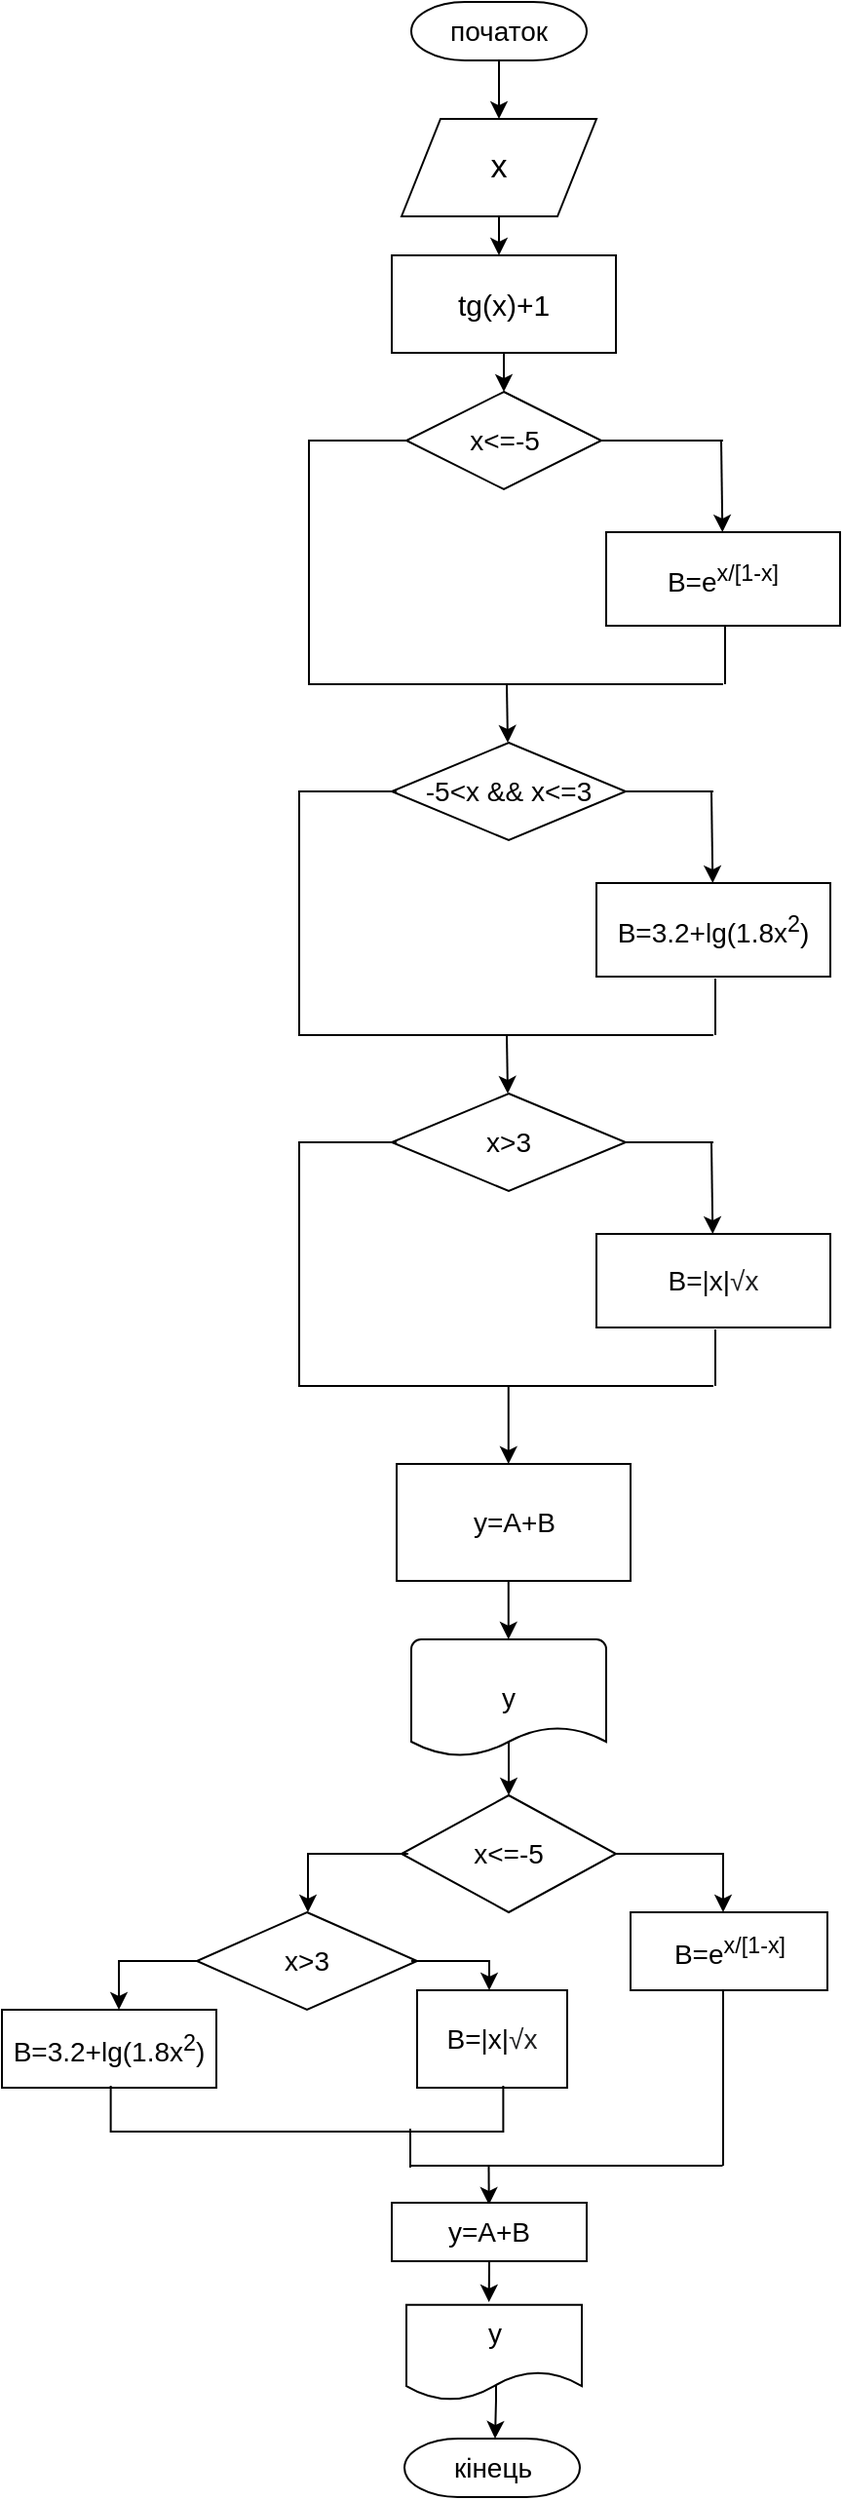 <mxfile version="15.2.9" type="github">
  <diagram id="C5RBs43oDa-KdzZeNtuy" name="Page-1">
    <mxGraphModel dx="716" dy="377" grid="1" gridSize="10" guides="1" tooltips="1" connect="1" arrows="1" fold="1" page="1" pageScale="1" pageWidth="827" pageHeight="1169" math="0" shadow="0">
      <root>
        <mxCell id="WIyWlLk6GJQsqaUBKTNV-0" />
        <mxCell id="WIyWlLk6GJQsqaUBKTNV-1" parent="WIyWlLk6GJQsqaUBKTNV-0" />
        <mxCell id="QMK6GjVbl7aEqdqEtqhH-12" value="" style="edgeStyle=orthogonalEdgeStyle;rounded=0;orthogonalLoop=1;jettySize=auto;html=1;" edge="1" parent="WIyWlLk6GJQsqaUBKTNV-1" source="QMK6GjVbl7aEqdqEtqhH-4">
          <mxGeometry relative="1" as="geometry">
            <mxPoint x="405" y="70" as="targetPoint" />
            <Array as="points">
              <mxPoint x="405" y="40" />
              <mxPoint x="405" y="40" />
            </Array>
          </mxGeometry>
        </mxCell>
        <mxCell id="QMK6GjVbl7aEqdqEtqhH-4" value="початок" style="strokeWidth=1;html=1;shape=mxgraph.flowchart.terminator;whiteSpace=wrap;fontSize=14;" vertex="1" parent="WIyWlLk6GJQsqaUBKTNV-1">
          <mxGeometry x="360" y="10" width="90" height="30" as="geometry" />
        </mxCell>
        <mxCell id="QMK6GjVbl7aEqdqEtqhH-16" value="" style="edgeStyle=orthogonalEdgeStyle;rounded=0;orthogonalLoop=1;jettySize=auto;html=1;" edge="1" parent="WIyWlLk6GJQsqaUBKTNV-1" source="QMK6GjVbl7aEqdqEtqhH-14">
          <mxGeometry relative="1" as="geometry">
            <mxPoint x="405" y="140" as="targetPoint" />
          </mxGeometry>
        </mxCell>
        <mxCell id="QMK6GjVbl7aEqdqEtqhH-14" value="x" style="shape=parallelogram;perimeter=parallelogramPerimeter;whiteSpace=wrap;html=1;fixedSize=1;fontSize=17;" vertex="1" parent="WIyWlLk6GJQsqaUBKTNV-1">
          <mxGeometry x="355" y="70" width="100" height="50" as="geometry" />
        </mxCell>
        <mxCell id="QMK6GjVbl7aEqdqEtqhH-26" value="" style="edgeStyle=orthogonalEdgeStyle;rounded=0;orthogonalLoop=1;jettySize=auto;html=1;" edge="1" parent="WIyWlLk6GJQsqaUBKTNV-1" source="QMK6GjVbl7aEqdqEtqhH-20">
          <mxGeometry relative="1" as="geometry">
            <mxPoint x="407.5" y="210" as="targetPoint" />
          </mxGeometry>
        </mxCell>
        <mxCell id="QMK6GjVbl7aEqdqEtqhH-20" value="tg(x)+1" style="rounded=0;whiteSpace=wrap;html=1;fontSize=15;" vertex="1" parent="WIyWlLk6GJQsqaUBKTNV-1">
          <mxGeometry x="350" y="140" width="115" height="50" as="geometry" />
        </mxCell>
        <mxCell id="QMK6GjVbl7aEqdqEtqhH-28" value="x&amp;lt;=-5" style="rhombus;whiteSpace=wrap;html=1;fontSize=14;" vertex="1" parent="WIyWlLk6GJQsqaUBKTNV-1">
          <mxGeometry x="357.5" y="210" width="100" height="50" as="geometry" />
        </mxCell>
        <mxCell id="QMK6GjVbl7aEqdqEtqhH-32" value="" style="strokeWidth=1;html=1;shape=mxgraph.flowchart.annotation_1;align=left;pointerEvents=1;" vertex="1" parent="WIyWlLk6GJQsqaUBKTNV-1">
          <mxGeometry x="307.5" y="235" width="50" height="125" as="geometry" />
        </mxCell>
        <mxCell id="QMK6GjVbl7aEqdqEtqhH-33" value="" style="line;strokeWidth=1;html=1;" vertex="1" parent="WIyWlLk6GJQsqaUBKTNV-1">
          <mxGeometry x="357.5" y="355" width="162.5" height="10" as="geometry" />
        </mxCell>
        <mxCell id="QMK6GjVbl7aEqdqEtqhH-34" value="" style="line;strokeWidth=1;html=1;" vertex="1" parent="WIyWlLk6GJQsqaUBKTNV-1">
          <mxGeometry x="457.5" y="230" width="62.5" height="10" as="geometry" />
        </mxCell>
        <mxCell id="QMK6GjVbl7aEqdqEtqhH-35" value="" style="endArrow=classic;html=1;" edge="1" parent="WIyWlLk6GJQsqaUBKTNV-1" target="QMK6GjVbl7aEqdqEtqhH-38">
          <mxGeometry width="50" height="50" relative="1" as="geometry">
            <mxPoint x="519" y="235" as="sourcePoint" />
            <mxPoint x="519" y="270" as="targetPoint" />
          </mxGeometry>
        </mxCell>
        <mxCell id="QMK6GjVbl7aEqdqEtqhH-37" value="" style="line;strokeWidth=1;html=1;labelBackgroundColor=#ffffff;verticalAlign=top;rotation=90;" vertex="1" parent="WIyWlLk6GJQsqaUBKTNV-1">
          <mxGeometry x="504" y="338" width="34" height="10" as="geometry" />
        </mxCell>
        <mxCell id="QMK6GjVbl7aEqdqEtqhH-38" value="B=e&lt;sup&gt;x/[1-x]&lt;/sup&gt;" style="rounded=0;whiteSpace=wrap;html=1;labelBackgroundColor=#ffffff;strokeWidth=1;verticalAlign=middle;fontSize=14;" vertex="1" parent="WIyWlLk6GJQsqaUBKTNV-1">
          <mxGeometry x="460" y="282" width="120" height="48" as="geometry" />
        </mxCell>
        <mxCell id="QMK6GjVbl7aEqdqEtqhH-40" value="" style="shape=image;html=1;verticalAlign=top;verticalLabelPosition=bottom;labelBackgroundColor=#ffffff;imageAspect=0;aspect=fixed;image=https://cdn4.iconfinder.com/data/icons/ionicons/512/icon-ios7-plus-empty-128.png;fontSize=14;strokeWidth=1;" vertex="1" parent="WIyWlLk6GJQsqaUBKTNV-1">
          <mxGeometry x="454" y="218" width="21" height="21" as="geometry" />
        </mxCell>
        <mxCell id="QMK6GjVbl7aEqdqEtqhH-41" value="" style="shape=image;html=1;verticalAlign=top;verticalLabelPosition=bottom;labelBackgroundColor=#ffffff;imageAspect=0;aspect=fixed;image=https://cdn4.iconfinder.com/data/icons/ionicons/512/icon-ios7-minus-empty-128.png;fontSize=14;strokeWidth=1;perimeterSpacing=1;" vertex="1" parent="WIyWlLk6GJQsqaUBKTNV-1">
          <mxGeometry x="343" y="218" width="20" height="20" as="geometry" />
        </mxCell>
        <mxCell id="QMK6GjVbl7aEqdqEtqhH-45" value="" style="endArrow=classic;html=1;fontSize=14;" edge="1" parent="WIyWlLk6GJQsqaUBKTNV-1">
          <mxGeometry width="50" height="50" relative="1" as="geometry">
            <mxPoint x="409" y="360" as="sourcePoint" />
            <mxPoint x="409.5" y="390" as="targetPoint" />
          </mxGeometry>
        </mxCell>
        <mxCell id="QMK6GjVbl7aEqdqEtqhH-47" value="-5&amp;lt;x &amp;amp;&amp;amp; x&amp;lt;=3" style="rhombus;whiteSpace=wrap;html=1;fontSize=14;" vertex="1" parent="WIyWlLk6GJQsqaUBKTNV-1">
          <mxGeometry x="350" y="390" width="120" height="50" as="geometry" />
        </mxCell>
        <mxCell id="QMK6GjVbl7aEqdqEtqhH-48" value="" style="strokeWidth=1;html=1;shape=mxgraph.flowchart.annotation_1;align=left;pointerEvents=1;" vertex="1" parent="WIyWlLk6GJQsqaUBKTNV-1">
          <mxGeometry x="302.5" y="415" width="50" height="125" as="geometry" />
        </mxCell>
        <mxCell id="QMK6GjVbl7aEqdqEtqhH-49" value="" style="line;strokeWidth=1;html=1;" vertex="1" parent="WIyWlLk6GJQsqaUBKTNV-1">
          <mxGeometry x="352.5" y="535" width="162.5" height="10" as="geometry" />
        </mxCell>
        <mxCell id="QMK6GjVbl7aEqdqEtqhH-50" value="" style="line;strokeWidth=1;html=1;" vertex="1" parent="WIyWlLk6GJQsqaUBKTNV-1">
          <mxGeometry x="470" y="410" width="45" height="10" as="geometry" />
        </mxCell>
        <mxCell id="QMK6GjVbl7aEqdqEtqhH-51" value="" style="endArrow=classic;html=1;" edge="1" parent="WIyWlLk6GJQsqaUBKTNV-1" target="QMK6GjVbl7aEqdqEtqhH-53">
          <mxGeometry width="50" height="50" relative="1" as="geometry">
            <mxPoint x="514" y="415" as="sourcePoint" />
            <mxPoint x="514" y="450" as="targetPoint" />
          </mxGeometry>
        </mxCell>
        <mxCell id="QMK6GjVbl7aEqdqEtqhH-52" value="" style="line;strokeWidth=1;html=1;labelBackgroundColor=#ffffff;verticalAlign=top;rotation=90;" vertex="1" parent="WIyWlLk6GJQsqaUBKTNV-1">
          <mxGeometry x="501.5" y="520.5" width="29" height="10" as="geometry" />
        </mxCell>
        <mxCell id="QMK6GjVbl7aEqdqEtqhH-53" value="B=3.2+lg(1.8x&lt;sup&gt;2&lt;/sup&gt;)" style="rounded=0;whiteSpace=wrap;html=1;labelBackgroundColor=#ffffff;strokeWidth=1;verticalAlign=middle;fontSize=14;" vertex="1" parent="WIyWlLk6GJQsqaUBKTNV-1">
          <mxGeometry x="455" y="462" width="120" height="48" as="geometry" />
        </mxCell>
        <mxCell id="QMK6GjVbl7aEqdqEtqhH-54" value="" style="shape=image;html=1;verticalAlign=top;verticalLabelPosition=bottom;labelBackgroundColor=#ffffff;imageAspect=0;aspect=fixed;image=https://cdn4.iconfinder.com/data/icons/ionicons/512/icon-ios7-plus-empty-128.png;fontSize=14;strokeWidth=1;" vertex="1" parent="WIyWlLk6GJQsqaUBKTNV-1">
          <mxGeometry x="465" y="398" width="21" height="21" as="geometry" />
        </mxCell>
        <mxCell id="QMK6GjVbl7aEqdqEtqhH-55" value="" style="shape=image;html=1;verticalAlign=top;verticalLabelPosition=bottom;labelBackgroundColor=#ffffff;imageAspect=0;aspect=fixed;image=https://cdn4.iconfinder.com/data/icons/ionicons/512/icon-ios7-minus-empty-128.png;fontSize=14;strokeWidth=1;perimeterSpacing=1;" vertex="1" parent="WIyWlLk6GJQsqaUBKTNV-1">
          <mxGeometry x="338" y="398" width="20" height="20" as="geometry" />
        </mxCell>
        <mxCell id="QMK6GjVbl7aEqdqEtqhH-67" value="" style="endArrow=classic;html=1;fontSize=14;" edge="1" parent="WIyWlLk6GJQsqaUBKTNV-1">
          <mxGeometry width="50" height="50" relative="1" as="geometry">
            <mxPoint x="409" y="540" as="sourcePoint" />
            <mxPoint x="409.5" y="570" as="targetPoint" />
          </mxGeometry>
        </mxCell>
        <mxCell id="QMK6GjVbl7aEqdqEtqhH-68" value="x&amp;gt;3" style="rhombus;whiteSpace=wrap;html=1;fontSize=14;" vertex="1" parent="WIyWlLk6GJQsqaUBKTNV-1">
          <mxGeometry x="350" y="570" width="120" height="50" as="geometry" />
        </mxCell>
        <mxCell id="QMK6GjVbl7aEqdqEtqhH-69" value="" style="strokeWidth=1;html=1;shape=mxgraph.flowchart.annotation_1;align=left;pointerEvents=1;" vertex="1" parent="WIyWlLk6GJQsqaUBKTNV-1">
          <mxGeometry x="302.5" y="595" width="50" height="125" as="geometry" />
        </mxCell>
        <mxCell id="QMK6GjVbl7aEqdqEtqhH-70" value="" style="line;strokeWidth=1;html=1;" vertex="1" parent="WIyWlLk6GJQsqaUBKTNV-1">
          <mxGeometry x="352.5" y="715" width="162.5" height="10" as="geometry" />
        </mxCell>
        <mxCell id="QMK6GjVbl7aEqdqEtqhH-71" value="" style="line;strokeWidth=1;html=1;" vertex="1" parent="WIyWlLk6GJQsqaUBKTNV-1">
          <mxGeometry x="470" y="590" width="45" height="10" as="geometry" />
        </mxCell>
        <mxCell id="QMK6GjVbl7aEqdqEtqhH-72" value="" style="endArrow=classic;html=1;" edge="1" parent="WIyWlLk6GJQsqaUBKTNV-1" target="QMK6GjVbl7aEqdqEtqhH-74">
          <mxGeometry width="50" height="50" relative="1" as="geometry">
            <mxPoint x="514" y="595" as="sourcePoint" />
            <mxPoint x="514" y="630" as="targetPoint" />
          </mxGeometry>
        </mxCell>
        <mxCell id="QMK6GjVbl7aEqdqEtqhH-73" value="" style="line;strokeWidth=1;html=1;labelBackgroundColor=#ffffff;verticalAlign=top;rotation=90;" vertex="1" parent="WIyWlLk6GJQsqaUBKTNV-1">
          <mxGeometry x="501.5" y="700.5" width="29" height="10" as="geometry" />
        </mxCell>
        <mxCell id="QMK6GjVbl7aEqdqEtqhH-74" value="&lt;p class=&quot;MsoNormal&quot;&gt;&lt;span lang=&quot;EN-US&quot;&gt;B=|x|&lt;/span&gt;&lt;span class=&quot;mwe-math-mathml-inline&quot;&gt;&lt;span style=&quot;font-size: 12.5pt ; line-height: 107% ; font-family: &amp;#34;arial&amp;#34; , sans-serif ; color: rgb(32 , 33 , 34) ; display: none&quot;&gt;{\displaystyle {\sqrt {\quad }}}&lt;/span&gt;&lt;/span&gt;&lt;span style=&quot;font-size: 10.5pt ; line-height: 107% ; font-family: &amp;#34;arial&amp;#34; , sans-serif ; color: rgb(32 , 33 , 34)&quot;&gt;√&lt;/span&gt;&lt;span lang=&quot;EN-US&quot; style=&quot;font-size: 10.5pt ; line-height: 107% ; font-family: &amp;#34;arial&amp;#34; , sans-serif ; color: rgb(32 , 33 , 34)&quot;&gt;x&lt;/span&gt;&lt;span class=&quot;mwe-math-mathml-inline&quot;&gt;&lt;span style=&quot;font-size: 12.5pt ; line-height: 107% ; font-family: &amp;#34;arial&amp;#34; , sans-serif ; color: rgb(32 , 33 , 34) ; display: none&quot;&gt;{\displaystyle {\sqrt&lt;br/&gt;{\quad }}}&lt;/span&gt;&lt;/span&gt;&lt;span class=&quot;mwe-math-mathml-inline&quot;&gt;&lt;span lang=&quot;UK&quot; style=&quot;font-size: 12.5pt ; line-height: 107% ; font-family: &amp;#34;arial&amp;#34; , sans-serif ; color: rgb(32 , 33 , 34) ; display: none&quot;&gt;√&lt;/span&gt;&lt;/span&gt;&lt;span lang=&quot;UK&quot;&gt;&lt;/span&gt;&lt;/p&gt;" style="rounded=0;whiteSpace=wrap;html=1;labelBackgroundColor=#ffffff;strokeWidth=1;verticalAlign=middle;fontSize=14;" vertex="1" parent="WIyWlLk6GJQsqaUBKTNV-1">
          <mxGeometry x="455" y="642" width="120" height="48" as="geometry" />
        </mxCell>
        <mxCell id="QMK6GjVbl7aEqdqEtqhH-75" value="" style="shape=image;html=1;verticalAlign=top;verticalLabelPosition=bottom;labelBackgroundColor=#ffffff;imageAspect=0;aspect=fixed;image=https://cdn4.iconfinder.com/data/icons/ionicons/512/icon-ios7-plus-empty-128.png;fontSize=14;strokeWidth=1;" vertex="1" parent="WIyWlLk6GJQsqaUBKTNV-1">
          <mxGeometry x="465" y="578" width="21" height="21" as="geometry" />
        </mxCell>
        <mxCell id="QMK6GjVbl7aEqdqEtqhH-76" value="" style="shape=image;html=1;verticalAlign=top;verticalLabelPosition=bottom;labelBackgroundColor=#ffffff;imageAspect=0;aspect=fixed;image=https://cdn4.iconfinder.com/data/icons/ionicons/512/icon-ios7-minus-empty-128.png;fontSize=14;strokeWidth=1;perimeterSpacing=1;" vertex="1" parent="WIyWlLk6GJQsqaUBKTNV-1">
          <mxGeometry x="338" y="578" width="20" height="20" as="geometry" />
        </mxCell>
        <mxCell id="QMK6GjVbl7aEqdqEtqhH-82" value="" style="endArrow=classic;html=1;fontSize=14;" edge="1" parent="WIyWlLk6GJQsqaUBKTNV-1">
          <mxGeometry width="50" height="50" relative="1" as="geometry">
            <mxPoint x="409.88" y="720" as="sourcePoint" />
            <mxPoint x="409.88" y="760" as="targetPoint" />
          </mxGeometry>
        </mxCell>
        <mxCell id="QMK6GjVbl7aEqdqEtqhH-83" value="y=A+B" style="rounded=0;whiteSpace=wrap;html=1;labelBackgroundColor=#ffffff;fontSize=14;strokeWidth=1;verticalAlign=middle;" vertex="1" parent="WIyWlLk6GJQsqaUBKTNV-1">
          <mxGeometry x="352.5" y="760" width="120" height="60" as="geometry" />
        </mxCell>
        <mxCell id="QMK6GjVbl7aEqdqEtqhH-88" value="" style="edgeStyle=orthogonalEdgeStyle;rounded=0;orthogonalLoop=1;jettySize=auto;html=1;fontSize=14;" edge="1" parent="WIyWlLk6GJQsqaUBKTNV-1">
          <mxGeometry relative="1" as="geometry">
            <mxPoint x="410" y="894" as="sourcePoint" />
            <mxPoint x="410" y="930" as="targetPoint" />
            <Array as="points">
              <mxPoint x="410" y="894" />
              <mxPoint x="410" y="894" />
            </Array>
          </mxGeometry>
        </mxCell>
        <mxCell id="QMK6GjVbl7aEqdqEtqhH-86" value="y" style="strokeWidth=1;html=1;shape=mxgraph.flowchart.document2;whiteSpace=wrap;size=0.25;labelBackgroundColor=#ffffff;fontSize=14;verticalAlign=middle;" vertex="1" parent="WIyWlLk6GJQsqaUBKTNV-1">
          <mxGeometry x="360" y="850" width="100" height="60" as="geometry" />
        </mxCell>
        <mxCell id="QMK6GjVbl7aEqdqEtqhH-96" value="" style="edgeStyle=orthogonalEdgeStyle;rounded=0;orthogonalLoop=1;jettySize=auto;html=1;fontSize=14;endArrow=classic;endFill=1;" edge="1" parent="WIyWlLk6GJQsqaUBKTNV-1" source="QMK6GjVbl7aEqdqEtqhH-89">
          <mxGeometry relative="1" as="geometry">
            <mxPoint x="520" y="990" as="targetPoint" />
            <Array as="points">
              <mxPoint x="520" y="960" />
            </Array>
          </mxGeometry>
        </mxCell>
        <mxCell id="QMK6GjVbl7aEqdqEtqhH-89" value="x&amp;lt;=-5" style="rhombus;whiteSpace=wrap;html=1;labelBackgroundColor=#ffffff;fontSize=14;strokeWidth=1;" vertex="1" parent="WIyWlLk6GJQsqaUBKTNV-1">
          <mxGeometry x="355" y="930" width="110" height="60" as="geometry" />
        </mxCell>
        <mxCell id="QMK6GjVbl7aEqdqEtqhH-91" value="" style="endArrow=classic;html=1;fontSize=14;" edge="1" parent="WIyWlLk6GJQsqaUBKTNV-1">
          <mxGeometry width="50" height="50" relative="1" as="geometry">
            <mxPoint x="409.88" y="820" as="sourcePoint" />
            <mxPoint x="409.88" y="850" as="targetPoint" />
          </mxGeometry>
        </mxCell>
        <mxCell id="QMK6GjVbl7aEqdqEtqhH-92" value="" style="edgeStyle=segmentEdgeStyle;endArrow=classic;html=1;fontSize=14;rounded=0;" edge="1" parent="WIyWlLk6GJQsqaUBKTNV-1">
          <mxGeometry width="50" height="50" relative="1" as="geometry">
            <mxPoint x="358.5" y="960" as="sourcePoint" />
            <mxPoint x="307" y="990" as="targetPoint" />
          </mxGeometry>
        </mxCell>
        <mxCell id="QMK6GjVbl7aEqdqEtqhH-97" value="B=e&lt;sup&gt;x/[1-x]&lt;/sup&gt;" style="rounded=0;whiteSpace=wrap;html=1;labelBackgroundColor=#ffffff;fontSize=14;strokeWidth=1;" vertex="1" parent="WIyWlLk6GJQsqaUBKTNV-1">
          <mxGeometry x="472.5" y="990" width="101" height="40" as="geometry" />
        </mxCell>
        <mxCell id="QMK6GjVbl7aEqdqEtqhH-100" value="" style="edgeStyle=orthogonalEdgeStyle;rounded=0;orthogonalLoop=1;jettySize=auto;html=1;fontSize=14;endArrow=classic;endFill=1;" edge="1" parent="WIyWlLk6GJQsqaUBKTNV-1" source="QMK6GjVbl7aEqdqEtqhH-98">
          <mxGeometry relative="1" as="geometry">
            <mxPoint x="210" y="1040" as="targetPoint" />
            <Array as="points">
              <mxPoint x="220" y="1015" />
              <mxPoint x="220" y="1015" />
            </Array>
          </mxGeometry>
        </mxCell>
        <mxCell id="QMK6GjVbl7aEqdqEtqhH-98" value="x&amp;gt;3" style="rhombus;whiteSpace=wrap;html=1;labelBackgroundColor=#ffffff;fontSize=14;strokeWidth=1;" vertex="1" parent="WIyWlLk6GJQsqaUBKTNV-1">
          <mxGeometry x="250" y="990" width="113" height="50" as="geometry" />
        </mxCell>
        <mxCell id="QMK6GjVbl7aEqdqEtqhH-102" value="" style="line;strokeWidth=1;html=1;labelBackgroundColor=#ffffff;fontSize=14;" vertex="1" parent="WIyWlLk6GJQsqaUBKTNV-1">
          <mxGeometry x="360" y="1014.5" width="40" height="1" as="geometry" />
        </mxCell>
        <mxCell id="QMK6GjVbl7aEqdqEtqhH-103" value="" style="endArrow=classic;html=1;fontSize=14;" edge="1" parent="WIyWlLk6GJQsqaUBKTNV-1">
          <mxGeometry width="50" height="50" relative="1" as="geometry">
            <mxPoint x="400" y="1014.5" as="sourcePoint" />
            <mxPoint x="400" y="1030" as="targetPoint" />
          </mxGeometry>
        </mxCell>
        <mxCell id="QMK6GjVbl7aEqdqEtqhH-105" value="&lt;p class=&quot;MsoNormal&quot;&gt;&lt;span lang=&quot;EN-US&quot;&gt;B=|x|&lt;/span&gt;&lt;span class=&quot;mwe-math-mathml-inline&quot;&gt;&lt;span style=&quot;font-size: 12.5pt ; line-height: 107% ; font-family: &amp;#34;arial&amp;#34; , sans-serif ; color: rgb(32 , 33 , 34) ; display: none&quot;&gt;{\displaystyle {\sqrt {\quad }}}&lt;/span&gt;&lt;/span&gt;&lt;span style=&quot;font-size: 10.5pt ; line-height: 107% ; font-family: &amp;#34;arial&amp;#34; , sans-serif ; color: rgb(32 , 33 , 34)&quot;&gt;√&lt;/span&gt;&lt;span lang=&quot;EN-US&quot; style=&quot;font-size: 10.5pt ; line-height: 107% ; font-family: &amp;#34;arial&amp;#34; , sans-serif ; color: rgb(32 , 33 , 34)&quot;&gt;x&lt;/span&gt;&lt;span class=&quot;mwe-math-mathml-inline&quot;&gt;&lt;span style=&quot;font-size: 12.5pt ; line-height: 107% ; font-family: &amp;#34;arial&amp;#34; , sans-serif ; color: rgb(32 , 33 , 34) ; display: none&quot;&gt;{\displaystyle {\sqrt&lt;br/&gt;{\quad }}}&lt;/span&gt;&lt;/span&gt;&lt;span class=&quot;mwe-math-mathml-inline&quot;&gt;&lt;span lang=&quot;UK&quot; style=&quot;font-size: 12.5pt ; line-height: 107% ; font-family: &amp;#34;arial&amp;#34; , sans-serif ; color: rgb(32 , 33 , 34) ; display: none&quot;&gt;√&lt;/span&gt;&lt;/span&gt;&lt;span lang=&quot;UK&quot;&gt;&lt;/span&gt;&lt;/p&gt;" style="rounded=0;whiteSpace=wrap;html=1;labelBackgroundColor=#ffffff;fontSize=14;strokeWidth=1;" vertex="1" parent="WIyWlLk6GJQsqaUBKTNV-1">
          <mxGeometry x="363" y="1030" width="77" height="50" as="geometry" />
        </mxCell>
        <mxCell id="QMK6GjVbl7aEqdqEtqhH-106" value="B=3.2+lg(1.8x&lt;sup&gt;2&lt;/sup&gt;)" style="rounded=0;whiteSpace=wrap;html=1;labelBackgroundColor=#ffffff;fontSize=14;strokeWidth=1;" vertex="1" parent="WIyWlLk6GJQsqaUBKTNV-1">
          <mxGeometry x="150" y="1040" width="110" height="40" as="geometry" />
        </mxCell>
        <mxCell id="QMK6GjVbl7aEqdqEtqhH-107" value="" style="shape=image;html=1;verticalAlign=top;verticalLabelPosition=bottom;labelBackgroundColor=#ffffff;imageAspect=0;aspect=fixed;image=https://cdn4.iconfinder.com/data/icons/ionicons/512/icon-ios7-minus-empty-128.png;fontSize=14;strokeWidth=1;" vertex="1" parent="WIyWlLk6GJQsqaUBKTNV-1">
          <mxGeometry x="337" y="940" width="18" height="18" as="geometry" />
        </mxCell>
        <mxCell id="QMK6GjVbl7aEqdqEtqhH-108" value="" style="shape=image;html=1;verticalAlign=top;verticalLabelPosition=bottom;labelBackgroundColor=#ffffff;imageAspect=0;aspect=fixed;image=https://cdn4.iconfinder.com/data/icons/ionicons/512/icon-ios7-minus-empty-128.png;fontSize=14;strokeWidth=1;" vertex="1" parent="WIyWlLk6GJQsqaUBKTNV-1">
          <mxGeometry x="232" y="996.5" width="18" height="18" as="geometry" />
        </mxCell>
        <mxCell id="QMK6GjVbl7aEqdqEtqhH-109" value="" style="shape=image;html=1;verticalAlign=top;verticalLabelPosition=bottom;labelBackgroundColor=#ffffff;imageAspect=0;aspect=fixed;image=https://cdn4.iconfinder.com/data/icons/ionicons/512/icon-ios7-plus-empty-128.png;fontSize=14;strokeWidth=1;" vertex="1" parent="WIyWlLk6GJQsqaUBKTNV-1">
          <mxGeometry x="460" y="940" width="20" height="20" as="geometry" />
        </mxCell>
        <mxCell id="QMK6GjVbl7aEqdqEtqhH-110" value="" style="shape=image;html=1;verticalAlign=top;verticalLabelPosition=bottom;labelBackgroundColor=#ffffff;imageAspect=0;aspect=fixed;image=https://cdn4.iconfinder.com/data/icons/ionicons/512/icon-ios7-plus-empty-128.png;fontSize=14;strokeWidth=1;" vertex="1" parent="WIyWlLk6GJQsqaUBKTNV-1">
          <mxGeometry x="360" y="996.5" width="20" height="20" as="geometry" />
        </mxCell>
        <mxCell id="QMK6GjVbl7aEqdqEtqhH-111" value="" style="strokeWidth=1;html=1;shape=mxgraph.flowchart.annotation_1;align=left;pointerEvents=1;labelBackgroundColor=#ffffff;fontSize=14;rotation=-90;" vertex="1" parent="WIyWlLk6GJQsqaUBKTNV-1">
          <mxGeometry x="294.75" y="990" width="23.5" height="201.38" as="geometry" />
        </mxCell>
        <mxCell id="QMK6GjVbl7aEqdqEtqhH-116" value="" style="line;strokeWidth=1;direction=south;html=1;labelBackgroundColor=#ffffff;fontSize=14;" vertex="1" parent="WIyWlLk6GJQsqaUBKTNV-1">
          <mxGeometry x="515" y="1030" width="10" height="90" as="geometry" />
        </mxCell>
        <mxCell id="QMK6GjVbl7aEqdqEtqhH-119" style="edgeStyle=orthogonalEdgeStyle;rounded=0;orthogonalLoop=1;jettySize=auto;html=1;exitX=0.25;exitY=0.5;exitDx=0;exitDy=0;exitPerimeter=0;fontSize=14;endArrow=classic;endFill=1;" edge="1" parent="WIyWlLk6GJQsqaUBKTNV-1" source="QMK6GjVbl7aEqdqEtqhH-117">
          <mxGeometry relative="1" as="geometry">
            <mxPoint x="399.862" y="1140" as="targetPoint" />
          </mxGeometry>
        </mxCell>
        <mxCell id="QMK6GjVbl7aEqdqEtqhH-117" value="" style="line;strokeWidth=1;html=1;labelBackgroundColor=#ffffff;fontSize=14;" vertex="1" parent="WIyWlLk6GJQsqaUBKTNV-1">
          <mxGeometry x="359.75" y="1115" width="160" height="10" as="geometry" />
        </mxCell>
        <mxCell id="QMK6GjVbl7aEqdqEtqhH-118" value="" style="line;strokeWidth=1;direction=south;html=1;labelBackgroundColor=#ffffff;fontSize=14;verticalAlign=top;" vertex="1" parent="WIyWlLk6GJQsqaUBKTNV-1">
          <mxGeometry x="354.5" y="1101" width="10" height="20" as="geometry" />
        </mxCell>
        <mxCell id="QMK6GjVbl7aEqdqEtqhH-121" style="edgeStyle=orthogonalEdgeStyle;rounded=0;orthogonalLoop=1;jettySize=auto;html=1;exitX=0.5;exitY=1;exitDx=0;exitDy=0;fontSize=14;endArrow=classic;endFill=1;" edge="1" parent="WIyWlLk6GJQsqaUBKTNV-1" source="QMK6GjVbl7aEqdqEtqhH-120">
          <mxGeometry relative="1" as="geometry">
            <mxPoint x="399.862" y="1190" as="targetPoint" />
          </mxGeometry>
        </mxCell>
        <mxCell id="QMK6GjVbl7aEqdqEtqhH-120" value="y=A+B" style="rounded=0;whiteSpace=wrap;html=1;labelBackgroundColor=#ffffff;fontSize=14;strokeWidth=1;verticalAlign=top;" vertex="1" parent="WIyWlLk6GJQsqaUBKTNV-1">
          <mxGeometry x="350" y="1139" width="100" height="30" as="geometry" />
        </mxCell>
        <mxCell id="QMK6GjVbl7aEqdqEtqhH-127" value="" style="edgeStyle=orthogonalEdgeStyle;rounded=0;orthogonalLoop=1;jettySize=auto;html=1;fontSize=14;endArrow=classic;endFill=1;exitX=0.511;exitY=0.82;exitDx=0;exitDy=0;exitPerimeter=0;" edge="1" parent="WIyWlLk6GJQsqaUBKTNV-1" source="QMK6GjVbl7aEqdqEtqhH-122">
          <mxGeometry relative="1" as="geometry">
            <mxPoint x="403" y="1260" as="targetPoint" />
            <Array as="points">
              <mxPoint x="404" y="1240" />
            </Array>
          </mxGeometry>
        </mxCell>
        <mxCell id="QMK6GjVbl7aEqdqEtqhH-122" value="y" style="shape=document;whiteSpace=wrap;html=1;boundedLbl=1;labelBackgroundColor=#ffffff;fontSize=14;strokeWidth=1;verticalAlign=top;" vertex="1" parent="WIyWlLk6GJQsqaUBKTNV-1">
          <mxGeometry x="357.5" y="1191.38" width="90" height="49" as="geometry" />
        </mxCell>
        <mxCell id="QMK6GjVbl7aEqdqEtqhH-130" value="кінець" style="strokeWidth=1;html=1;shape=mxgraph.flowchart.terminator;whiteSpace=wrap;labelBackgroundColor=#ffffff;fontSize=14;verticalAlign=top;" vertex="1" parent="WIyWlLk6GJQsqaUBKTNV-1">
          <mxGeometry x="356.5" y="1260" width="90" height="30" as="geometry" />
        </mxCell>
      </root>
    </mxGraphModel>
  </diagram>
</mxfile>
